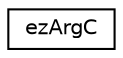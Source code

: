 digraph "Graphical Class Hierarchy"
{
 // LATEX_PDF_SIZE
  edge [fontname="Helvetica",fontsize="10",labelfontname="Helvetica",labelfontsize="10"];
  node [fontname="Helvetica",fontsize="10",shape=record];
  rankdir="LR";
  Node0 [label="ezArgC",height=0.2,width=0.4,color="black", fillcolor="white", style="filled",URL="$d6/d31/structez_arg_c.htm",tooltip=" "];
}
